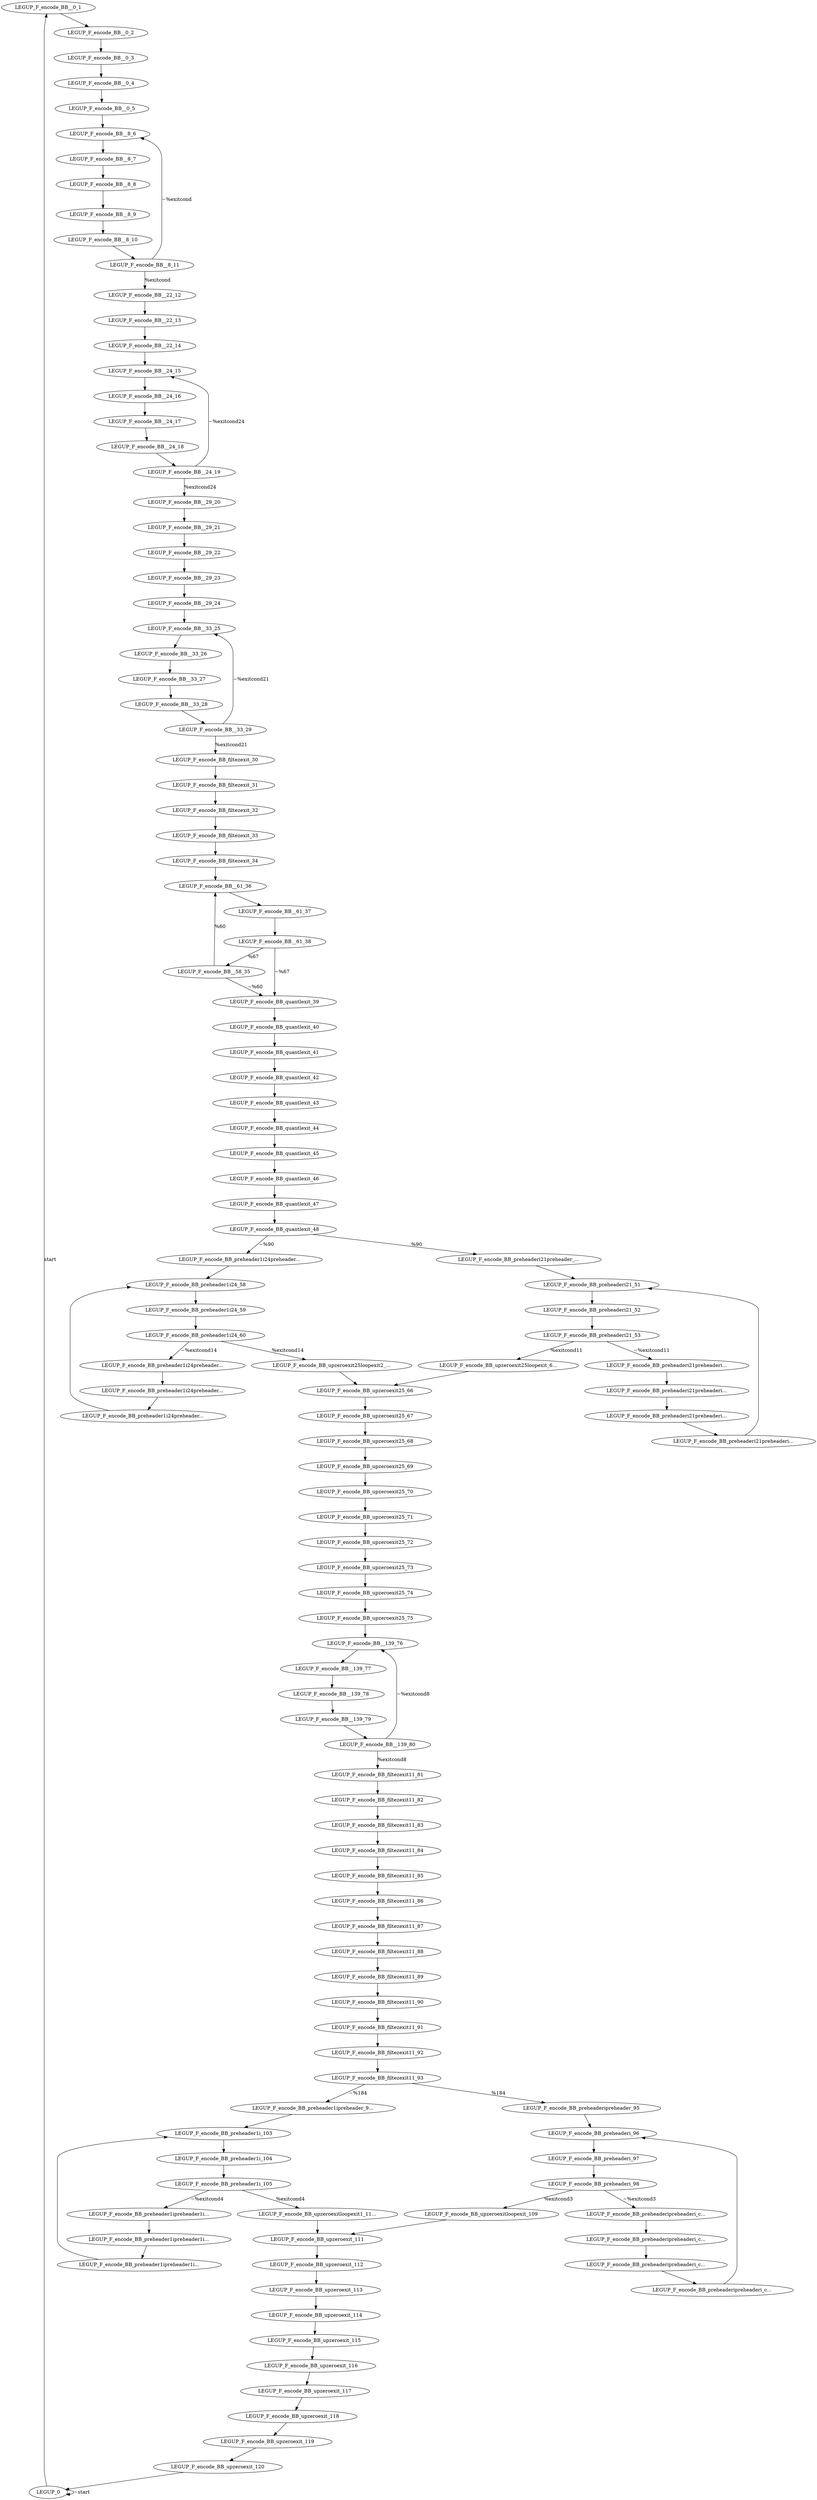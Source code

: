 digraph {
Node0x3e94c30[label="LEGUP_F_encode_BB__0_1"];
Node0x3e95960[label="LEGUP_0"];
Node0x3e95960 -> Node0x3e94c30[label="start"];
Node0x3e95960 -> Node0x3e95960[label="~start"];
Node0x3ed26f0[label="LEGUP_F_encode_BB__0_2"];
Node0x3e94c30 -> Node0x3ed26f0;
Node0x3ed2830[label="LEGUP_F_encode_BB__0_3"];
Node0x3ed26f0 -> Node0x3ed2830;
Node0x3ed2970[label="LEGUP_F_encode_BB__0_4"];
Node0x3ed2830 -> Node0x3ed2970;
Node0x3ed2ab0[label="LEGUP_F_encode_BB__0_5"];
Node0x3ed2970 -> Node0x3ed2ab0;
Node0x3e94d80[label="LEGUP_F_encode_BB__8_6"];
Node0x3ed2ab0 -> Node0x3e94d80;
Node0x3e96930[label="LEGUP_F_encode_BB__8_7"];
Node0x3e94d80 -> Node0x3e96930;
Node0x3e96a00[label="LEGUP_F_encode_BB__8_8"];
Node0x3e96930 -> Node0x3e96a00;
Node0x3e96ad0[label="LEGUP_F_encode_BB__8_9"];
Node0x3e96a00 -> Node0x3e96ad0;
Node0x3e96ba0[label="LEGUP_F_encode_BB__8_10"];
Node0x3e96ad0 -> Node0x3e96ba0;
Node0x3e96c70[label="LEGUP_F_encode_BB__8_11"];
Node0x3e96ba0 -> Node0x3e96c70;
Node0x3e94ed0[label="LEGUP_F_encode_BB__22_12"];
Node0x3e96c70 -> Node0x3e94ed0[label="%exitcond"];
Node0x3e96c70 -> Node0x3e94d80[label="~%exitcond"];
Node0x3e96eb0[label="LEGUP_F_encode_BB__22_13"];
Node0x3e94ed0 -> Node0x3e96eb0;
Node0x3e96f80[label="LEGUP_F_encode_BB__22_14"];
Node0x3e96eb0 -> Node0x3e96f80;
Node0x3e95020[label="LEGUP_F_encode_BB__24_15"];
Node0x3e96f80 -> Node0x3e95020;
Node0x3e97760[label="LEGUP_F_encode_BB__24_16"];
Node0x3e95020 -> Node0x3e97760;
Node0x3e97860[label="LEGUP_F_encode_BB__24_17"];
Node0x3e97760 -> Node0x3e97860;
Node0x3e97960[label="LEGUP_F_encode_BB__24_18"];
Node0x3e97860 -> Node0x3e97960;
Node0x3e97a60[label="LEGUP_F_encode_BB__24_19"];
Node0x3e97960 -> Node0x3e97a60;
Node0x3e951a0[label="LEGUP_F_encode_BB__29_20"];
Node0x3e97a60 -> Node0x3e951a0[label="%exitcond24"];
Node0x3e97a60 -> Node0x3e95020[label="~%exitcond24"];
Node0x3e984f0[label="LEGUP_F_encode_BB__29_21"];
Node0x3e951a0 -> Node0x3e984f0;
Node0x3e985c0[label="LEGUP_F_encode_BB__29_22"];
Node0x3e984f0 -> Node0x3e985c0;
Node0x3e98690[label="LEGUP_F_encode_BB__29_23"];
Node0x3e985c0 -> Node0x3e98690;
Node0x3e98760[label="LEGUP_F_encode_BB__29_24"];
Node0x3e98690 -> Node0x3e98760;
Node0x3e95320[label="LEGUP_F_encode_BB__33_25"];
Node0x3e98760 -> Node0x3e95320;
Node0x3e967b0[label="LEGUP_F_encode_BB__33_26"];
Node0x3e95320 -> Node0x3e967b0;
Node0x3e97050[label="LEGUP_F_encode_BB__33_27"];
Node0x3e967b0 -> Node0x3e97050;
Node0x3e97120[label="LEGUP_F_encode_BB__33_28"];
Node0x3e97050 -> Node0x3e97120;
Node0x3e971f0[label="LEGUP_F_encode_BB__33_29"];
Node0x3e97120 -> Node0x3e971f0;
Node0x3e954a0[label="LEGUP_F_encode_BB_filtezexit_30"];
Node0x3e971f0 -> Node0x3e954a0[label="%exitcond21"];
Node0x3e971f0 -> Node0x3e95320[label="~%exitcond21"];
Node0x3e980b0[label="LEGUP_F_encode_BB_filtezexit_31"];
Node0x3e954a0 -> Node0x3e980b0;
Node0x3e98180[label="LEGUP_F_encode_BB_filtezexit_32"];
Node0x3e980b0 -> Node0x3e98180;
Node0x3e98250[label="LEGUP_F_encode_BB_filtezexit_33"];
Node0x3e98180 -> Node0x3e98250;
Node0x3e98320[label="LEGUP_F_encode_BB_filtezexit_34"];
Node0x3e98250 -> Node0x3e98320;
Node0x3e957a0[label="LEGUP_F_encode_BB__61_36"];
Node0x3e98320 -> Node0x3e957a0;
Node0x3e95620[label="LEGUP_F_encode_BB__58_35"];
Node0x3e95620 -> Node0x3e957a0[label="%60"];
Node0x3ed06f0[label="LEGUP_F_encode_BB_quantlexit_39"];
Node0x3e95620 -> Node0x3ed06f0[label="~%60"];
Node0x3e95f80[label="LEGUP_F_encode_BB__61_37"];
Node0x3e957a0 -> Node0x3e95f80;
Node0x3e96050[label="LEGUP_F_encode_BB__61_38"];
Node0x3e95f80 -> Node0x3e96050;
Node0x3e96050 -> Node0x3e95620[label="%67"];
Node0x3e96050 -> Node0x3ed06f0[label="~%67"];
Node0x3e962a0[label="LEGUP_F_encode_BB_quantlexit_40"];
Node0x3ed06f0 -> Node0x3e962a0;
Node0x3e96370[label="LEGUP_F_encode_BB_quantlexit_41"];
Node0x3e962a0 -> Node0x3e96370;
Node0x3e96440[label="LEGUP_F_encode_BB_quantlexit_42"];
Node0x3e96370 -> Node0x3e96440;
Node0x3e96510[label="LEGUP_F_encode_BB_quantlexit_43"];
Node0x3e96440 -> Node0x3e96510;
Node0x3e965e0[label="LEGUP_F_encode_BB_quantlexit_44"];
Node0x3e96510 -> Node0x3e965e0;
Node0x3e966b0[label="LEGUP_F_encode_BB_quantlexit_45"];
Node0x3e965e0 -> Node0x3e966b0;
Node0x3e998b0[label="LEGUP_F_encode_BB_quantlexit_46"];
Node0x3e966b0 -> Node0x3e998b0;
Node0x3e999b0[label="LEGUP_F_encode_BB_quantlexit_47"];
Node0x3e998b0 -> Node0x3e999b0;
Node0x3e99ab0[label="LEGUP_F_encode_BB_quantlexit_48"];
Node0x3e999b0 -> Node0x3e99ab0;
Node0x3ed09f0[label="LEGUP_F_encode_BB_preheaderi21preheader_..."];
Node0x3e99ab0 -> Node0x3ed09f0[label="%90"];
Node0x3ed0870[label="LEGUP_F_encode_BB_preheader1i24preheader..."];
Node0x3e99ab0 -> Node0x3ed0870[label="~%90"];
Node0x3ed0e70[label="LEGUP_F_encode_BB_preheader1i24_58"];
Node0x3ed0870 -> Node0x3ed0e70;
Node0x3ed0b70[label="LEGUP_F_encode_BB_preheaderi21_51"];
Node0x3ed09f0 -> Node0x3ed0b70;
Node0x3e9b2b0[label="LEGUP_F_encode_BB_preheaderi21_52"];
Node0x3ed0b70 -> Node0x3e9b2b0;
Node0x3e9b380[label="LEGUP_F_encode_BB_preheaderi21_53"];
Node0x3e9b2b0 -> Node0x3e9b380;
Node0x3ed1170[label="LEGUP_F_encode_BB_upzeroexit25loopexit_6..."];
Node0x3e9b380 -> Node0x3ed1170[label="%exitcond11"];
Node0x3ed0cf0[label="LEGUP_F_encode_BB_preheaderi21preheaderi..."];
Node0x3e9b380 -> Node0x3ed0cf0[label="~%exitcond11"];
Node0x3e9b5f0[label="LEGUP_F_encode_BB_preheaderi21preheaderi..."];
Node0x3ed0cf0 -> Node0x3e9b5f0;
Node0x3e9b6c0[label="LEGUP_F_encode_BB_preheaderi21preheaderi..."];
Node0x3e9b5f0 -> Node0x3e9b6c0;
Node0x3e9b790[label="LEGUP_F_encode_BB_preheaderi21preheaderi..."];
Node0x3e9b6c0 -> Node0x3e9b790;
Node0x3e9b790 -> Node0x3ed0b70;
Node0x3e9aff0[label="LEGUP_F_encode_BB_preheader1i24_59"];
Node0x3ed0e70 -> Node0x3e9aff0;
Node0x3e9b0f0[label="LEGUP_F_encode_BB_preheader1i24_60"];
Node0x3e9aff0 -> Node0x3e9b0f0;
Node0x3ed12f0[label="LEGUP_F_encode_BB_upzeroexit25loopexit2_..."];
Node0x3e9b0f0 -> Node0x3ed12f0[label="%exitcond14"];
Node0x3ed0ff0[label="LEGUP_F_encode_BB_preheader1i24preheader..."];
Node0x3e9b0f0 -> Node0x3ed0ff0[label="~%exitcond14"];
Node0x3e98b40[label="LEGUP_F_encode_BB_preheader1i24preheader..."];
Node0x3ed0ff0 -> Node0x3e98b40;
Node0x3e98c10[label="LEGUP_F_encode_BB_preheader1i24preheader..."];
Node0x3e98b40 -> Node0x3e98c10;
Node0x3e98c10 -> Node0x3ed0e70;
Node0x3ed1470[label="LEGUP_F_encode_BB_upzeroexit25_66"];
Node0x3ed1170 -> Node0x3ed1470;
Node0x3ed12f0 -> Node0x3ed1470;
Node0x3e98d90[label="LEGUP_F_encode_BB_upzeroexit25_67"];
Node0x3ed1470 -> Node0x3e98d90;
Node0x3e98e90[label="LEGUP_F_encode_BB_upzeroexit25_68"];
Node0x3e98d90 -> Node0x3e98e90;
Node0x3e98f90[label="LEGUP_F_encode_BB_upzeroexit25_69"];
Node0x3e98e90 -> Node0x3e98f90;
Node0x3e99090[label="LEGUP_F_encode_BB_upzeroexit25_70"];
Node0x3e98f90 -> Node0x3e99090;
Node0x3e99190[label="LEGUP_F_encode_BB_upzeroexit25_71"];
Node0x3e99090 -> Node0x3e99190;
Node0x3e99290[label="LEGUP_F_encode_BB_upzeroexit25_72"];
Node0x3e99190 -> Node0x3e99290;
Node0x3e99390[label="LEGUP_F_encode_BB_upzeroexit25_73"];
Node0x3e99290 -> Node0x3e99390;
Node0x3e99490[label="LEGUP_F_encode_BB_upzeroexit25_74"];
Node0x3e99390 -> Node0x3e99490;
Node0x3e99590[label="LEGUP_F_encode_BB_upzeroexit25_75"];
Node0x3e99490 -> Node0x3e99590;
Node0x3ed15f0[label="LEGUP_F_encode_BB__139_76"];
Node0x3e99590 -> Node0x3ed15f0;
Node0x3ed3490[label="LEGUP_F_encode_BB__139_77"];
Node0x3ed15f0 -> Node0x3ed3490;
Node0x3ed3560[label="LEGUP_F_encode_BB__139_78"];
Node0x3ed3490 -> Node0x3ed3560;
Node0x3ed3630[label="LEGUP_F_encode_BB__139_79"];
Node0x3ed3560 -> Node0x3ed3630;
Node0x3ed3700[label="LEGUP_F_encode_BB__139_80"];
Node0x3ed3630 -> Node0x3ed3700;
Node0x3ed1770[label="LEGUP_F_encode_BB_filtezexit11_81"];
Node0x3ed3700 -> Node0x3ed1770[label="%exitcond8"];
Node0x3ed3700 -> Node0x3ed15f0[label="~%exitcond8"];
Node0x3ed2fd0[label="LEGUP_F_encode_BB_filtezexit11_82"];
Node0x3ed1770 -> Node0x3ed2fd0;
Node0x3ed30a0[label="LEGUP_F_encode_BB_filtezexit11_83"];
Node0x3ed2fd0 -> Node0x3ed30a0;
Node0x3ed3170[label="LEGUP_F_encode_BB_filtezexit11_84"];
Node0x3ed30a0 -> Node0x3ed3170;
Node0x3ed3240[label="LEGUP_F_encode_BB_filtezexit11_85"];
Node0x3ed3170 -> Node0x3ed3240;
Node0x3ed3310[label="LEGUP_F_encode_BB_filtezexit11_86"];
Node0x3ed3240 -> Node0x3ed3310;
Node0x3e99ca0[label="LEGUP_F_encode_BB_filtezexit11_87"];
Node0x3ed3310 -> Node0x3e99ca0;
Node0x3e99da0[label="LEGUP_F_encode_BB_filtezexit11_88"];
Node0x3e99ca0 -> Node0x3e99da0;
Node0x3e99ea0[label="LEGUP_F_encode_BB_filtezexit11_89"];
Node0x3e99da0 -> Node0x3e99ea0;
Node0x3e99fa0[label="LEGUP_F_encode_BB_filtezexit11_90"];
Node0x3e99ea0 -> Node0x3e99fa0;
Node0x3e9a0a0[label="LEGUP_F_encode_BB_filtezexit11_91"];
Node0x3e99fa0 -> Node0x3e9a0a0;
Node0x3e9a1a0[label="LEGUP_F_encode_BB_filtezexit11_92"];
Node0x3e9a0a0 -> Node0x3e9a1a0;
Node0x3e9a2a0[label="LEGUP_F_encode_BB_filtezexit11_93"];
Node0x3e9a1a0 -> Node0x3e9a2a0;
Node0x3ed1a70[label="LEGUP_F_encode_BB_preheaderipreheader_95"];
Node0x3e9a2a0 -> Node0x3ed1a70[label="%184"];
Node0x3ed18f0[label="LEGUP_F_encode_BB_preheader1ipreheader_9..."];
Node0x3e9a2a0 -> Node0x3ed18f0[label="~%184"];
Node0x3ed1ef0[label="LEGUP_F_encode_BB_preheader1i_103"];
Node0x3ed18f0 -> Node0x3ed1ef0;
Node0x3ed1bf0[label="LEGUP_F_encode_BB_preheaderi_96"];
Node0x3ed1a70 -> Node0x3ed1bf0;
Node0x3ed7ea0[label="LEGUP_F_encode_BB_preheaderi_97"];
Node0x3ed1bf0 -> Node0x3ed7ea0;
Node0x3ed7f70[label="LEGUP_F_encode_BB_preheaderi_98"];
Node0x3ed7ea0 -> Node0x3ed7f70;
Node0x3ed21f0[label="LEGUP_F_encode_BB_upzeroexitloopexit_109"];
Node0x3ed7f70 -> Node0x3ed21f0[label="%exitcond3"];
Node0x3ed1d70[label="LEGUP_F_encode_BB_preheaderipreheaderi_c..."];
Node0x3ed7f70 -> Node0x3ed1d70[label="~%exitcond3"];
Node0x3ed81e0[label="LEGUP_F_encode_BB_preheaderipreheaderi_c..."];
Node0x3ed1d70 -> Node0x3ed81e0;
Node0x3ed82b0[label="LEGUP_F_encode_BB_preheaderipreheaderi_c..."];
Node0x3ed81e0 -> Node0x3ed82b0;
Node0x3ed8380[label="LEGUP_F_encode_BB_preheaderipreheaderi_c..."];
Node0x3ed82b0 -> Node0x3ed8380;
Node0x3ed8380 -> Node0x3ed1bf0;
Node0x3ed8bd0[label="LEGUP_F_encode_BB_preheader1i_104"];
Node0x3ed1ef0 -> Node0x3ed8bd0;
Node0x3ed8cd0[label="LEGUP_F_encode_BB_preheader1i_105"];
Node0x3ed8bd0 -> Node0x3ed8cd0;
Node0x3ed2370[label="LEGUP_F_encode_BB_upzeroexitloopexit1_11..."];
Node0x3ed8cd0 -> Node0x3ed2370[label="%exitcond4"];
Node0x3ed2070[label="LEGUP_F_encode_BB_preheader1ipreheader1i..."];
Node0x3ed8cd0 -> Node0x3ed2070[label="~%exitcond4"];
Node0x3ed90e0[label="LEGUP_F_encode_BB_preheader1ipreheader1i..."];
Node0x3ed2070 -> Node0x3ed90e0;
Node0x3ed91b0[label="LEGUP_F_encode_BB_preheader1ipreheader1i..."];
Node0x3ed90e0 -> Node0x3ed91b0;
Node0x3ed91b0 -> Node0x3ed1ef0;
Node0x3ed24f0[label="LEGUP_F_encode_BB_upzeroexit_111"];
Node0x3ed21f0 -> Node0x3ed24f0;
Node0x3ed2370 -> Node0x3ed24f0;
Node0x3ed99f0[label="LEGUP_F_encode_BB_upzeroexit_112"];
Node0x3ed24f0 -> Node0x3ed99f0;
Node0x3ed9ac0[label="LEGUP_F_encode_BB_upzeroexit_113"];
Node0x3ed99f0 -> Node0x3ed9ac0;
Node0x3ed9b90[label="LEGUP_F_encode_BB_upzeroexit_114"];
Node0x3ed9ac0 -> Node0x3ed9b90;
Node0x3ed9c90[label="LEGUP_F_encode_BB_upzeroexit_115"];
Node0x3ed9b90 -> Node0x3ed9c90;
Node0x3ed9d90[label="LEGUP_F_encode_BB_upzeroexit_116"];
Node0x3ed9c90 -> Node0x3ed9d90;
Node0x3ed9e90[label="LEGUP_F_encode_BB_upzeroexit_117"];
Node0x3ed9d90 -> Node0x3ed9e90;
Node0x3ed9f90[label="LEGUP_F_encode_BB_upzeroexit_118"];
Node0x3ed9e90 -> Node0x3ed9f90;
Node0x3eda090[label="LEGUP_F_encode_BB_upzeroexit_119"];
Node0x3ed9f90 -> Node0x3eda090;
Node0x3eda190[label="LEGUP_F_encode_BB_upzeroexit_120"];
Node0x3eda090 -> Node0x3eda190;
Node0x3eda190 -> Node0x3e95960;
}
